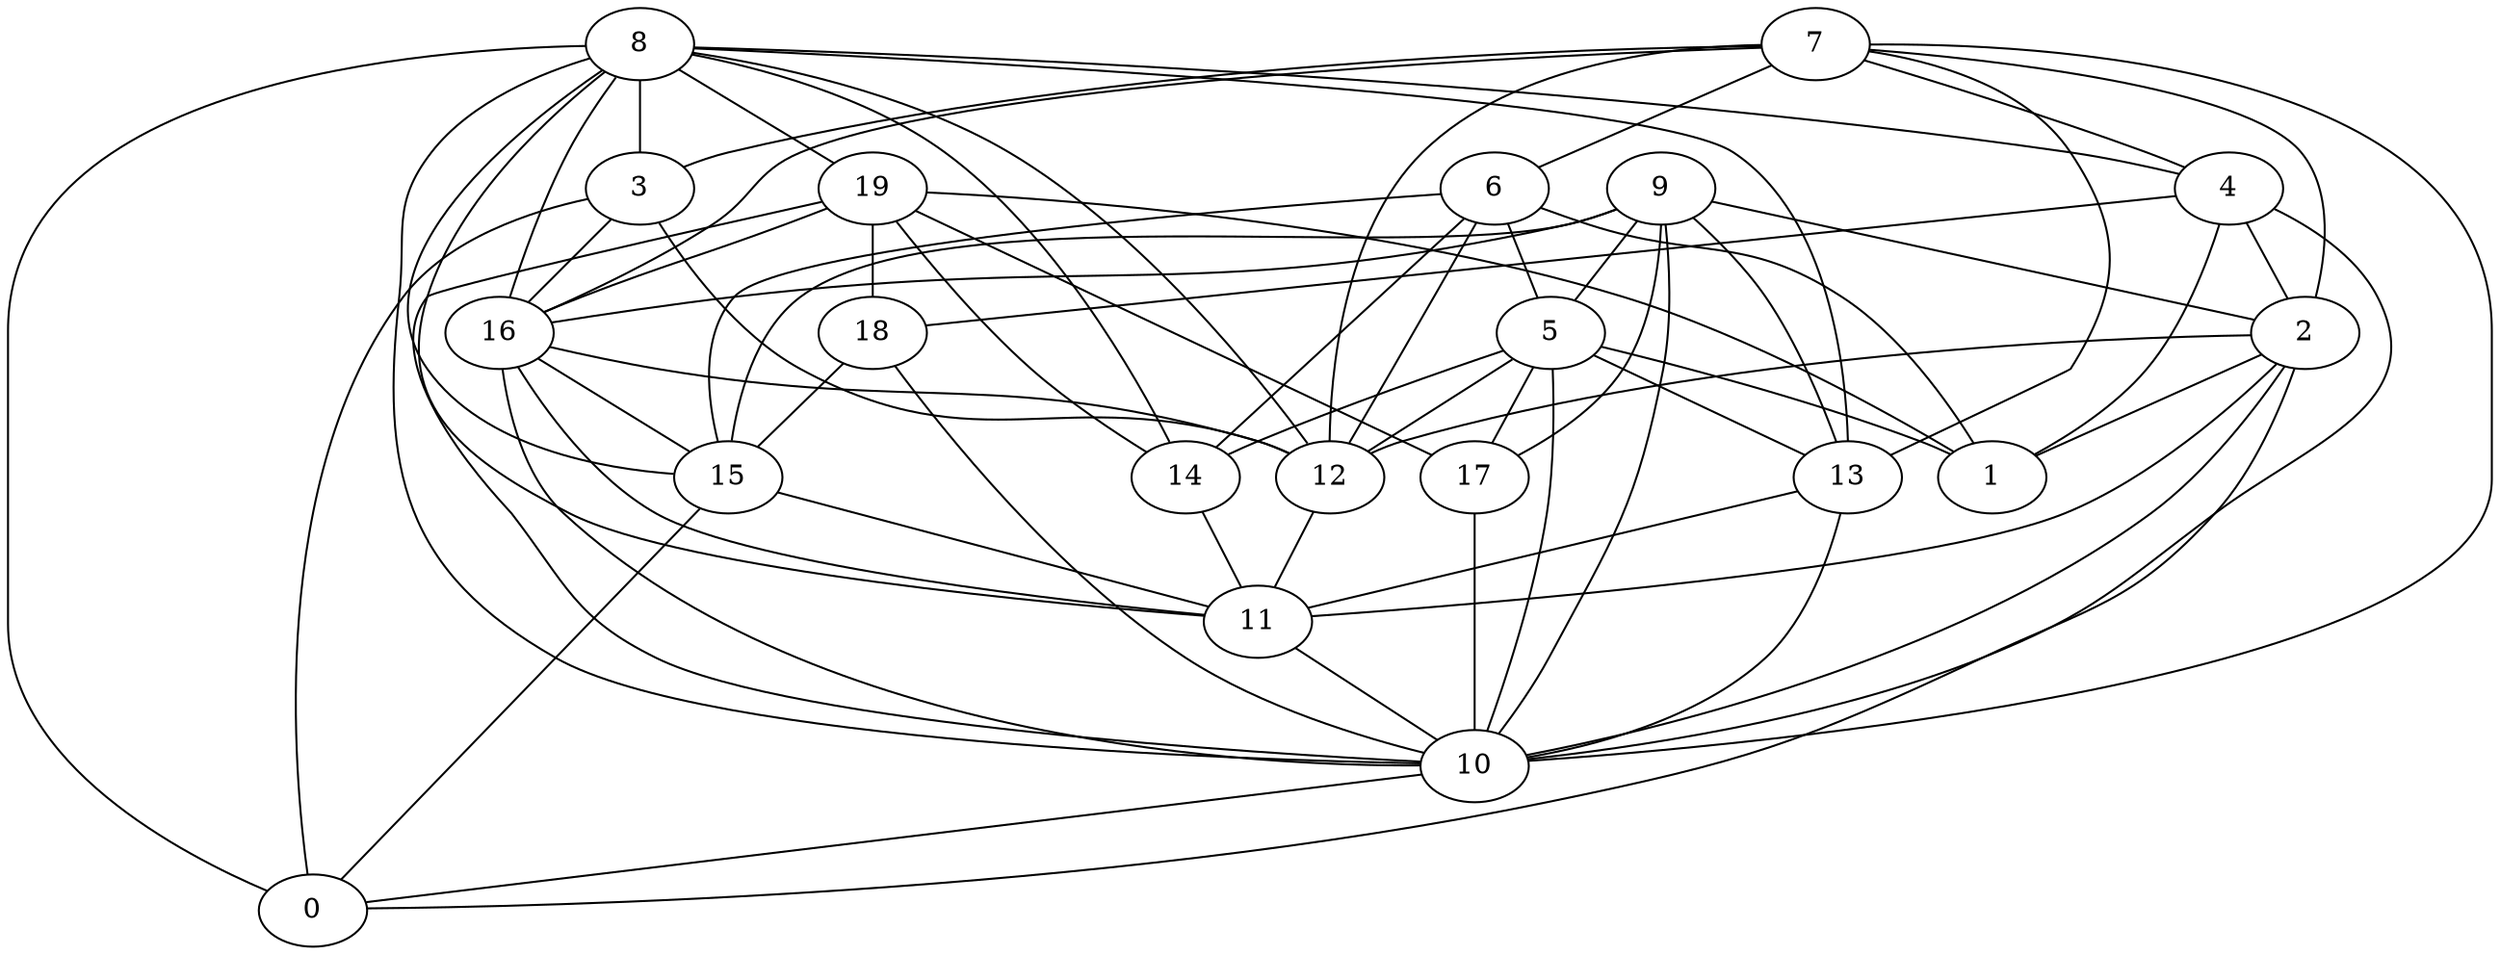 digraph GG_graph {

subgraph G_graph {
edge [color = black]
"19" -> "17" [dir = none]
"19" -> "1" [dir = none]
"19" -> "18" [dir = none]
"19" -> "10" [dir = none]
"19" -> "14" [dir = none]
"6" -> "15" [dir = none]
"6" -> "12" [dir = none]
"6" -> "1" [dir = none]
"16" -> "11" [dir = none]
"16" -> "12" [dir = none]
"16" -> "10" [dir = none]
"16" -> "15" [dir = none]
"3" -> "12" [dir = none]
"3" -> "16" [dir = none]
"14" -> "11" [dir = none]
"4" -> "18" [dir = none]
"4" -> "2" [dir = none]
"4" -> "10" [dir = none]
"2" -> "1" [dir = none]
"2" -> "12" [dir = none]
"2" -> "11" [dir = none]
"2" -> "10" [dir = none]
"2" -> "0" [dir = none]
"17" -> "10" [dir = none]
"7" -> "3" [dir = none]
"7" -> "16" [dir = none]
"7" -> "6" [dir = none]
"7" -> "12" [dir = none]
"7" -> "10" [dir = none]
"7" -> "2" [dir = none]
"15" -> "11" [dir = none]
"15" -> "0" [dir = none]
"13" -> "10" [dir = none]
"18" -> "10" [dir = none]
"18" -> "15" [dir = none]
"11" -> "10" [dir = none]
"8" -> "19" [dir = none]
"8" -> "14" [dir = none]
"8" -> "3" [dir = none]
"8" -> "16" [dir = none]
"8" -> "13" [dir = none]
"8" -> "0" [dir = none]
"8" -> "10" [dir = none]
"8" -> "15" [dir = none]
"8" -> "12" [dir = none]
"5" -> "13" [dir = none]
"5" -> "14" [dir = none]
"5" -> "10" [dir = none]
"5" -> "12" [dir = none]
"5" -> "1" [dir = none]
"9" -> "13" [dir = none]
"9" -> "16" [dir = none]
"9" -> "10" [dir = none]
"9" -> "15" [dir = none]
"9" -> "17" [dir = none]
"9" -> "2" [dir = none]
"9" -> "5" [dir = none]
"6" -> "5" [dir = none]
"8" -> "4" [dir = none]
"7" -> "4" [dir = none]
"6" -> "14" [dir = none]
"5" -> "17" [dir = none]
"10" -> "0" [dir = none]
"13" -> "11" [dir = none]
"3" -> "0" [dir = none]
"7" -> "13" [dir = none]
"8" -> "11" [dir = none]
"19" -> "16" [dir = none]
"12" -> "11" [dir = none]
"4" -> "1" [dir = none]
}

}
